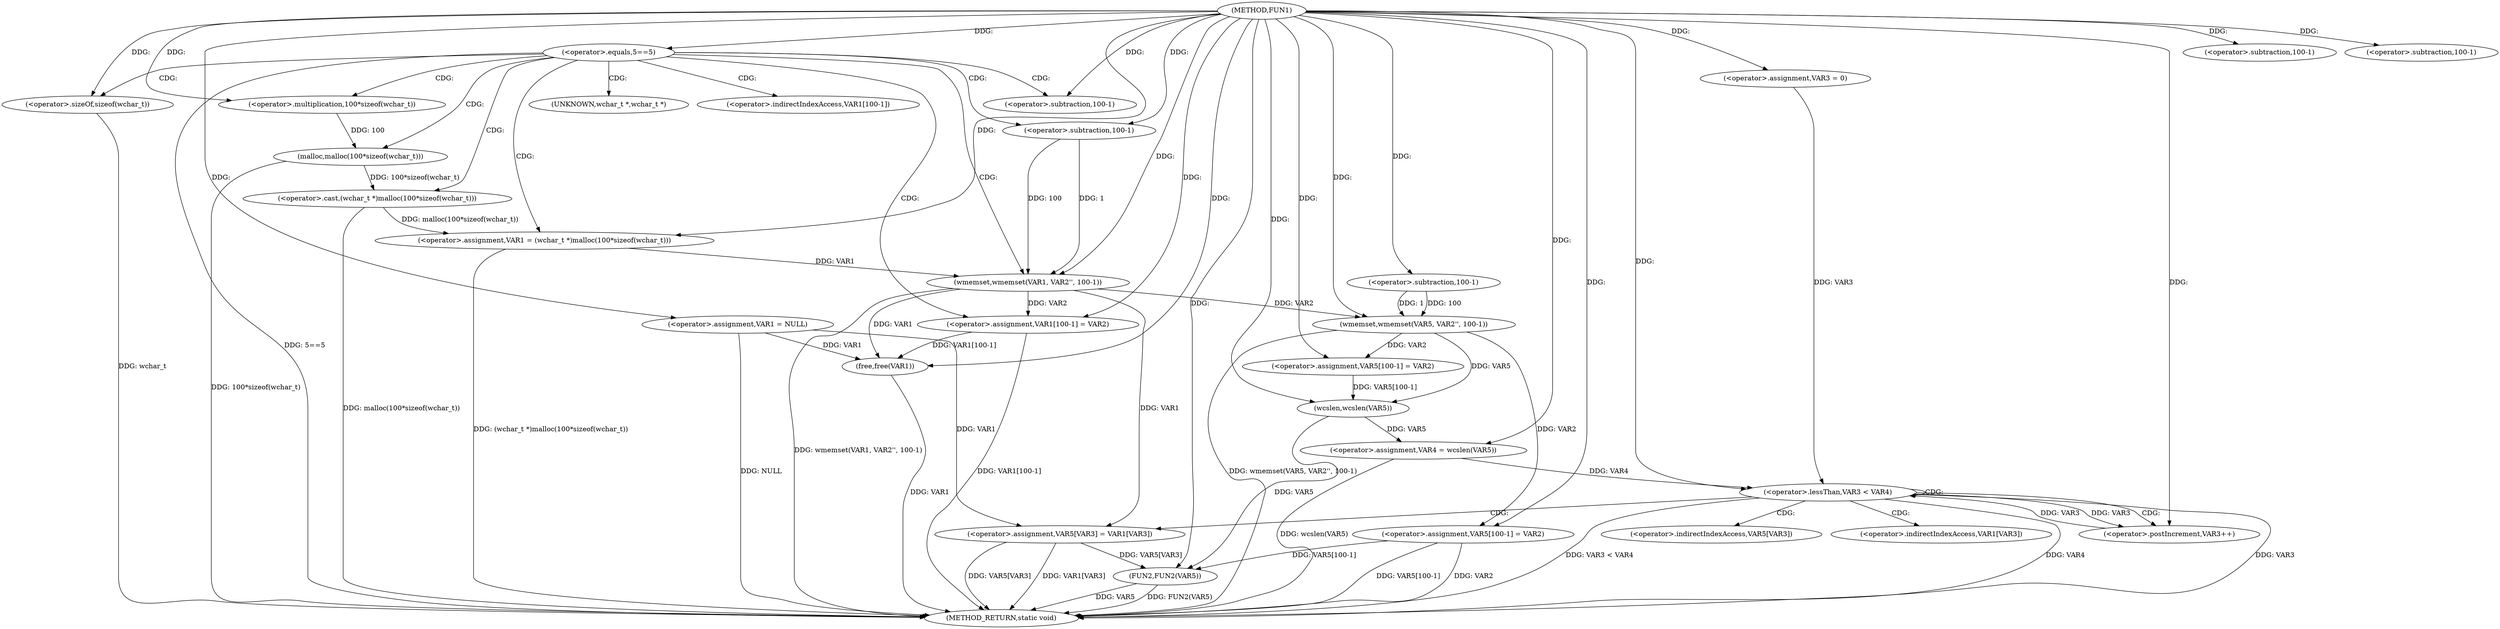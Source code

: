 digraph FUN1 {  
"1000100" [label = "(METHOD,FUN1)" ]
"1000182" [label = "(METHOD_RETURN,static void)" ]
"1000103" [label = "(<operator>.assignment,VAR1 = NULL)" ]
"1000107" [label = "(<operator>.equals,5==5)" ]
"1000111" [label = "(<operator>.assignment,VAR1 = (wchar_t *)malloc(100*sizeof(wchar_t)))" ]
"1000113" [label = "(<operator>.cast,(wchar_t *)malloc(100*sizeof(wchar_t)))" ]
"1000115" [label = "(malloc,malloc(100*sizeof(wchar_t)))" ]
"1000116" [label = "(<operator>.multiplication,100*sizeof(wchar_t))" ]
"1000118" [label = "(<operator>.sizeOf,sizeof(wchar_t))" ]
"1000120" [label = "(wmemset,wmemset(VAR1, VAR2'', 100-1))" ]
"1000123" [label = "(<operator>.subtraction,100-1)" ]
"1000126" [label = "(<operator>.assignment,VAR1[100-1] = VAR2)" ]
"1000129" [label = "(<operator>.subtraction,100-1)" ]
"1000137" [label = "(wmemset,wmemset(VAR5, VAR2'', 100-1))" ]
"1000140" [label = "(<operator>.subtraction,100-1)" ]
"1000143" [label = "(<operator>.assignment,VAR5[100-1] = VAR2)" ]
"1000146" [label = "(<operator>.subtraction,100-1)" ]
"1000150" [label = "(<operator>.assignment,VAR4 = wcslen(VAR5))" ]
"1000152" [label = "(wcslen,wcslen(VAR5))" ]
"1000155" [label = "(<operator>.assignment,VAR3 = 0)" ]
"1000158" [label = "(<operator>.lessThan,VAR3 < VAR4)" ]
"1000161" [label = "(<operator>.postIncrement,VAR3++)" ]
"1000164" [label = "(<operator>.assignment,VAR5[VAR3] = VAR1[VAR3])" ]
"1000171" [label = "(<operator>.assignment,VAR5[100-1] = VAR2)" ]
"1000174" [label = "(<operator>.subtraction,100-1)" ]
"1000178" [label = "(FUN2,FUN2(VAR5))" ]
"1000180" [label = "(free,free(VAR1))" ]
"1000114" [label = "(UNKNOWN,wchar_t *,wchar_t *)" ]
"1000127" [label = "(<operator>.indirectIndexAccess,VAR1[100-1])" ]
"1000165" [label = "(<operator>.indirectIndexAccess,VAR5[VAR3])" ]
"1000168" [label = "(<operator>.indirectIndexAccess,VAR1[VAR3])" ]
  "1000171" -> "1000182"  [ label = "DDG: VAR5[100-1]"] 
  "1000107" -> "1000182"  [ label = "DDG: 5==5"] 
  "1000178" -> "1000182"  [ label = "DDG: VAR5"] 
  "1000103" -> "1000182"  [ label = "DDG: NULL"] 
  "1000158" -> "1000182"  [ label = "DDG: VAR4"] 
  "1000150" -> "1000182"  [ label = "DDG: wcslen(VAR5)"] 
  "1000180" -> "1000182"  [ label = "DDG: VAR1"] 
  "1000126" -> "1000182"  [ label = "DDG: VAR1[100-1]"] 
  "1000118" -> "1000182"  [ label = "DDG: wchar_t"] 
  "1000164" -> "1000182"  [ label = "DDG: VAR5[VAR3]"] 
  "1000178" -> "1000182"  [ label = "DDG: FUN2(VAR5)"] 
  "1000158" -> "1000182"  [ label = "DDG: VAR3"] 
  "1000164" -> "1000182"  [ label = "DDG: VAR1[VAR3]"] 
  "1000158" -> "1000182"  [ label = "DDG: VAR3 < VAR4"] 
  "1000113" -> "1000182"  [ label = "DDG: malloc(100*sizeof(wchar_t))"] 
  "1000111" -> "1000182"  [ label = "DDG: (wchar_t *)malloc(100*sizeof(wchar_t))"] 
  "1000120" -> "1000182"  [ label = "DDG: wmemset(VAR1, VAR2'', 100-1)"] 
  "1000171" -> "1000182"  [ label = "DDG: VAR2"] 
  "1000115" -> "1000182"  [ label = "DDG: 100*sizeof(wchar_t)"] 
  "1000137" -> "1000182"  [ label = "DDG: wmemset(VAR5, VAR2'', 100-1)"] 
  "1000100" -> "1000103"  [ label = "DDG: "] 
  "1000100" -> "1000107"  [ label = "DDG: "] 
  "1000113" -> "1000111"  [ label = "DDG: malloc(100*sizeof(wchar_t))"] 
  "1000100" -> "1000111"  [ label = "DDG: "] 
  "1000115" -> "1000113"  [ label = "DDG: 100*sizeof(wchar_t)"] 
  "1000116" -> "1000115"  [ label = "DDG: 100"] 
  "1000100" -> "1000116"  [ label = "DDG: "] 
  "1000100" -> "1000118"  [ label = "DDG: "] 
  "1000111" -> "1000120"  [ label = "DDG: VAR1"] 
  "1000100" -> "1000120"  [ label = "DDG: "] 
  "1000123" -> "1000120"  [ label = "DDG: 100"] 
  "1000123" -> "1000120"  [ label = "DDG: 1"] 
  "1000100" -> "1000123"  [ label = "DDG: "] 
  "1000120" -> "1000126"  [ label = "DDG: VAR2"] 
  "1000100" -> "1000126"  [ label = "DDG: "] 
  "1000100" -> "1000129"  [ label = "DDG: "] 
  "1000100" -> "1000137"  [ label = "DDG: "] 
  "1000120" -> "1000137"  [ label = "DDG: VAR2"] 
  "1000140" -> "1000137"  [ label = "DDG: 100"] 
  "1000140" -> "1000137"  [ label = "DDG: 1"] 
  "1000100" -> "1000140"  [ label = "DDG: "] 
  "1000137" -> "1000143"  [ label = "DDG: VAR2"] 
  "1000100" -> "1000143"  [ label = "DDG: "] 
  "1000100" -> "1000146"  [ label = "DDG: "] 
  "1000152" -> "1000150"  [ label = "DDG: VAR5"] 
  "1000100" -> "1000150"  [ label = "DDG: "] 
  "1000143" -> "1000152"  [ label = "DDG: VAR5[100-1]"] 
  "1000137" -> "1000152"  [ label = "DDG: VAR5"] 
  "1000100" -> "1000152"  [ label = "DDG: "] 
  "1000100" -> "1000155"  [ label = "DDG: "] 
  "1000155" -> "1000158"  [ label = "DDG: VAR3"] 
  "1000161" -> "1000158"  [ label = "DDG: VAR3"] 
  "1000100" -> "1000158"  [ label = "DDG: "] 
  "1000150" -> "1000158"  [ label = "DDG: VAR4"] 
  "1000158" -> "1000161"  [ label = "DDG: VAR3"] 
  "1000100" -> "1000161"  [ label = "DDG: "] 
  "1000103" -> "1000164"  [ label = "DDG: VAR1"] 
  "1000120" -> "1000164"  [ label = "DDG: VAR1"] 
  "1000100" -> "1000171"  [ label = "DDG: "] 
  "1000137" -> "1000171"  [ label = "DDG: VAR2"] 
  "1000100" -> "1000174"  [ label = "DDG: "] 
  "1000171" -> "1000178"  [ label = "DDG: VAR5[100-1]"] 
  "1000152" -> "1000178"  [ label = "DDG: VAR5"] 
  "1000164" -> "1000178"  [ label = "DDG: VAR5[VAR3]"] 
  "1000100" -> "1000178"  [ label = "DDG: "] 
  "1000103" -> "1000180"  [ label = "DDG: VAR1"] 
  "1000120" -> "1000180"  [ label = "DDG: VAR1"] 
  "1000126" -> "1000180"  [ label = "DDG: VAR1[100-1]"] 
  "1000100" -> "1000180"  [ label = "DDG: "] 
  "1000107" -> "1000116"  [ label = "CDG: "] 
  "1000107" -> "1000120"  [ label = "CDG: "] 
  "1000107" -> "1000113"  [ label = "CDG: "] 
  "1000107" -> "1000127"  [ label = "CDG: "] 
  "1000107" -> "1000111"  [ label = "CDG: "] 
  "1000107" -> "1000126"  [ label = "CDG: "] 
  "1000107" -> "1000129"  [ label = "CDG: "] 
  "1000107" -> "1000123"  [ label = "CDG: "] 
  "1000107" -> "1000114"  [ label = "CDG: "] 
  "1000107" -> "1000115"  [ label = "CDG: "] 
  "1000107" -> "1000118"  [ label = "CDG: "] 
  "1000158" -> "1000168"  [ label = "CDG: "] 
  "1000158" -> "1000164"  [ label = "CDG: "] 
  "1000158" -> "1000158"  [ label = "CDG: "] 
  "1000158" -> "1000161"  [ label = "CDG: "] 
  "1000158" -> "1000165"  [ label = "CDG: "] 
}
